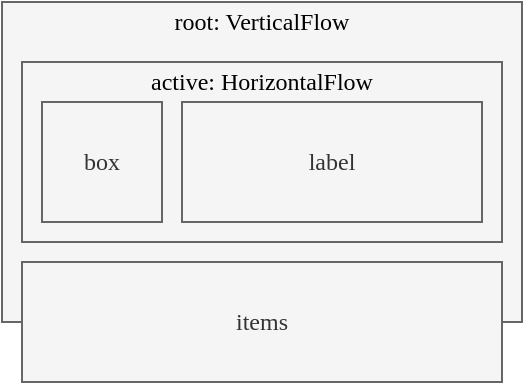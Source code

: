 <mxfile>
    <diagram id="cD52tqRjU22jmfu8s6Lm" name="Page-1">
        <mxGraphModel dx="1840" dy="1625" grid="1" gridSize="10" guides="1" tooltips="1" connect="1" arrows="1" fold="1" page="1" pageScale="1" pageWidth="850" pageHeight="1100" math="0" shadow="0">
            <root>
                <mxCell id="0"/>
                <mxCell id="1" parent="0"/>
                <mxCell id="170" value="" style="rounded=0;whiteSpace=wrap;html=1;strokeColor=#666666;fillColor=#f5f5f5;perimeterSpacing=0;fontColor=#333333;" vertex="1" parent="1">
                    <mxGeometry x="-130" y="-80" width="260" height="160" as="geometry"/>
                </mxCell>
                <mxCell id="151" value="" style="endArrow=block;dashed=1;html=1;fontFamily=Lucida Console;dashPattern=1 2;endFill=1;endSize=4;" parent="1" edge="1">
                    <mxGeometry width="50" height="50" relative="1" as="geometry">
                        <mxPoint x="40" y="-50" as="sourcePoint"/>
                        <mxPoint x="40" y="-30" as="targetPoint"/>
                    </mxGeometry>
                </mxCell>
                <mxCell id="167" value="" style="rounded=0;whiteSpace=wrap;html=1;strokeColor=#666666;fillColor=#f5f5f5;perimeterSpacing=0;fontColor=#333333;" parent="1" vertex="1">
                    <mxGeometry x="-120" y="-50" width="240" height="90" as="geometry"/>
                </mxCell>
                <mxCell id="168" value="box" style="rounded=0;whiteSpace=wrap;html=1;strokeColor=#666666;fillColor=#f5f5f5;perimeterSpacing=0;fontFamily=Lucida Console;fontColor=#333333;" parent="1" vertex="1">
                    <mxGeometry x="-110" y="-30" width="60" height="60" as="geometry"/>
                </mxCell>
                <mxCell id="169" value="label" style="rounded=0;whiteSpace=wrap;html=1;strokeColor=#666666;fillColor=#f5f5f5;perimeterSpacing=0;fontFamily=Lucida Console;fontColor=#333333;" parent="1" vertex="1">
                    <mxGeometry x="-40" y="-30" width="150" height="60" as="geometry"/>
                </mxCell>
                <mxCell id="156" value="active: HorizontalFlow" style="rounded=0;whiteSpace=wrap;html=1;fillColor=none;fontFamily=Lucida Console;strokeColor=none;align=center;" parent="1" vertex="1">
                    <mxGeometry x="-120" y="-50" width="240" height="20" as="geometry"/>
                </mxCell>
                <mxCell id="171" value="items" style="rounded=0;whiteSpace=wrap;html=1;strokeColor=#666666;fillColor=#f5f5f5;perimeterSpacing=0;fontColor=#333333;fontFamily=Lucida Console;" vertex="1" parent="1">
                    <mxGeometry x="-120" y="50" width="240" height="60" as="geometry"/>
                </mxCell>
                <mxCell id="172" value="root: VerticalFlow" style="rounded=0;whiteSpace=wrap;html=1;fillColor=none;fontFamily=Lucida Console;strokeColor=none;align=center;" vertex="1" parent="1">
                    <mxGeometry x="-130" y="-80" width="260" height="20" as="geometry"/>
                </mxCell>
            </root>
        </mxGraphModel>
    </diagram>
</mxfile>